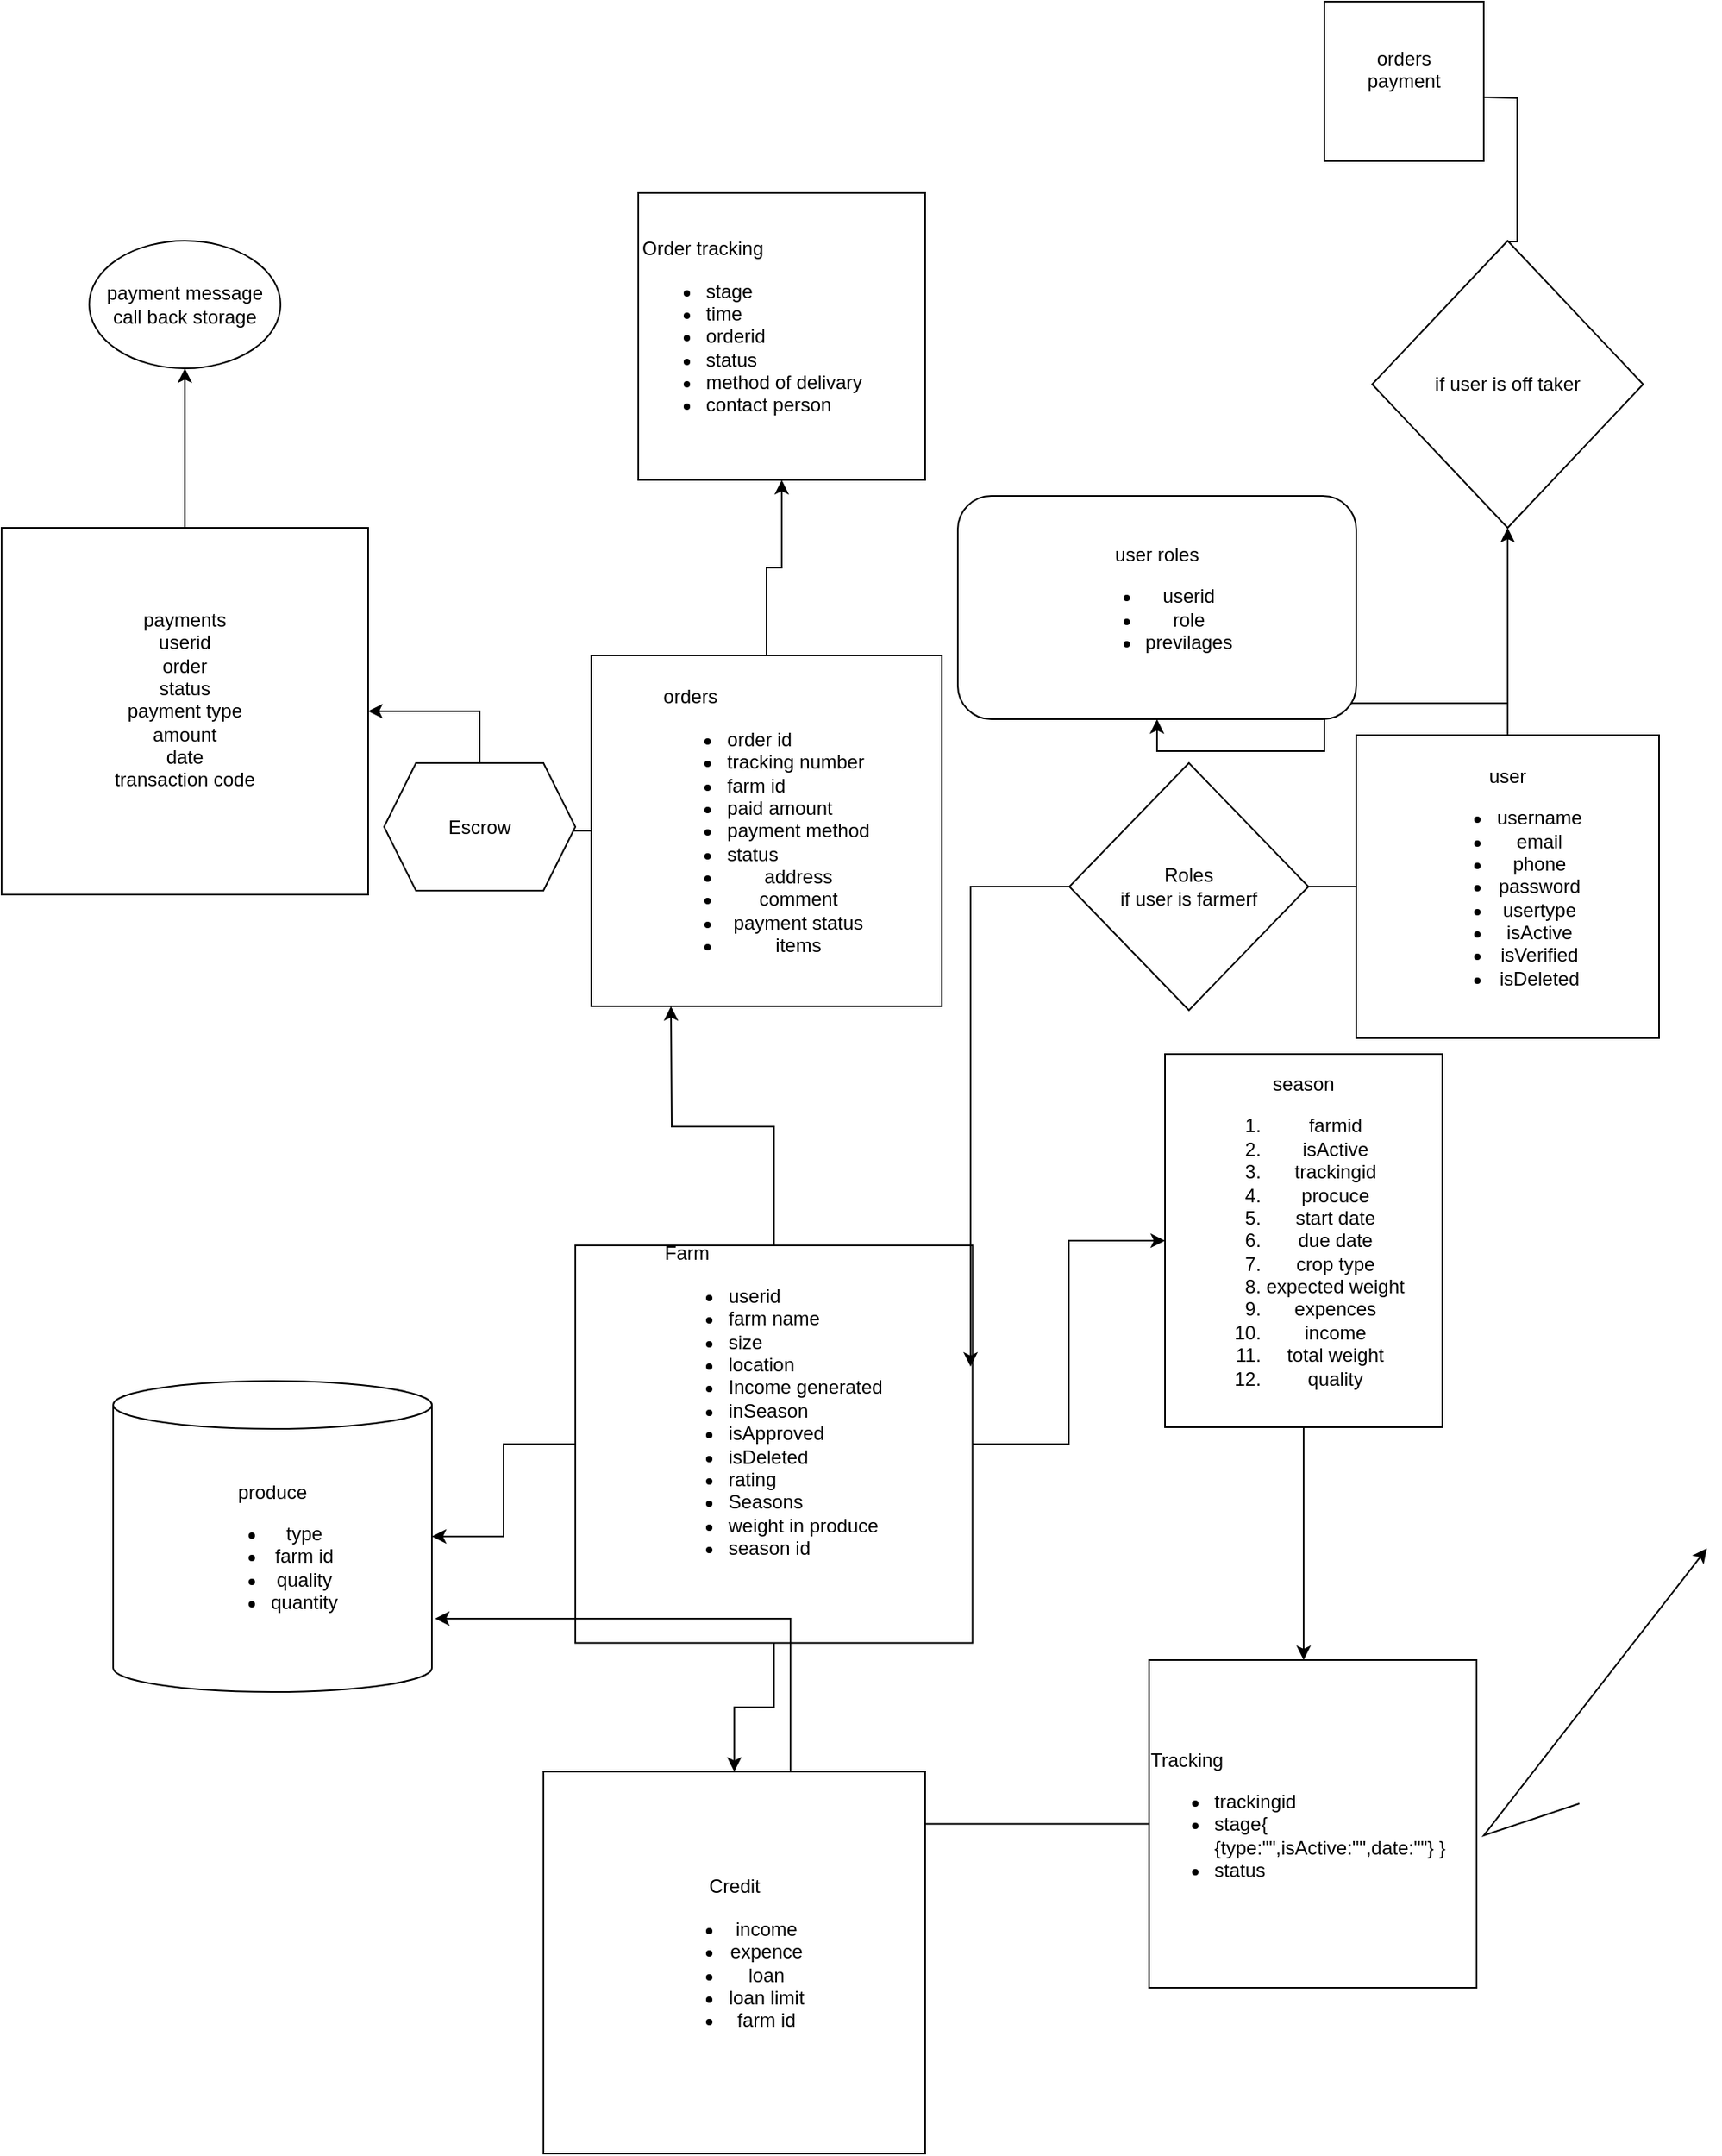 <mxfile version="21.6.9" type="github">
  <diagram name="Page-1" id="2YBvvXClWsGukQMizWep">
    <mxGraphModel dx="2044" dy="1864" grid="1" gridSize="10" guides="1" tooltips="1" connect="1" arrows="1" fold="1" page="1" pageScale="1" pageWidth="850" pageHeight="1100" math="0" shadow="0">
      <root>
        <mxCell id="0" />
        <mxCell id="1" parent="0" />
        <mxCell id="WEFvCsSaVA6V6na2K4AB-4" value="" style="edgeStyle=orthogonalEdgeStyle;rounded=0;orthogonalLoop=1;jettySize=auto;html=1;" edge="1" parent="1" source="WEFvCsSaVA6V6na2K4AB-2" target="WEFvCsSaVA6V6na2K4AB-3">
          <mxGeometry relative="1" as="geometry" />
        </mxCell>
        <mxCell id="WEFvCsSaVA6V6na2K4AB-13" style="edgeStyle=orthogonalEdgeStyle;rounded=0;orthogonalLoop=1;jettySize=auto;html=1;" edge="1" parent="1" source="WEFvCsSaVA6V6na2K4AB-2" target="WEFvCsSaVA6V6na2K4AB-14">
          <mxGeometry relative="1" as="geometry">
            <mxPoint x="129.5" y="460" as="targetPoint" />
          </mxGeometry>
        </mxCell>
        <mxCell id="WEFvCsSaVA6V6na2K4AB-21" style="edgeStyle=orthogonalEdgeStyle;rounded=0;orthogonalLoop=1;jettySize=auto;html=1;" edge="1" parent="1" source="WEFvCsSaVA6V6na2K4AB-2">
          <mxGeometry relative="1" as="geometry">
            <mxPoint x="90" y="160" as="targetPoint" />
          </mxGeometry>
        </mxCell>
        <mxCell id="WEFvCsSaVA6V6na2K4AB-25" style="edgeStyle=orthogonalEdgeStyle;rounded=0;orthogonalLoop=1;jettySize=auto;html=1;exitX=0;exitY=0.5;exitDx=0;exitDy=0;" edge="1" parent="1" source="WEFvCsSaVA6V6na2K4AB-2" target="WEFvCsSaVA6V6na2K4AB-26">
          <mxGeometry relative="1" as="geometry">
            <mxPoint x="-90" y="435" as="targetPoint" />
          </mxGeometry>
        </mxCell>
        <mxCell id="WEFvCsSaVA6V6na2K4AB-2" value="&lt;div align=&quot;left&quot;&gt;Farm&lt;/div&gt;&lt;ul&gt;&lt;li align=&quot;left&quot;&gt;userid&lt;/li&gt;&lt;li align=&quot;left&quot;&gt;farm name&lt;/li&gt;&lt;li align=&quot;left&quot;&gt;size&lt;/li&gt;&lt;li align=&quot;left&quot;&gt;location&lt;/li&gt;&lt;li align=&quot;left&quot;&gt;Income generated&lt;/li&gt;&lt;li align=&quot;left&quot;&gt;inSeason&lt;/li&gt;&lt;li align=&quot;left&quot;&gt;isApproved&lt;/li&gt;&lt;li align=&quot;left&quot;&gt;isDeleted&lt;/li&gt;&lt;li align=&quot;left&quot;&gt;rating&lt;/li&gt;&lt;li align=&quot;left&quot;&gt;Seasons&lt;/li&gt;&lt;li align=&quot;left&quot;&gt;weight in produce&lt;/li&gt;&lt;li align=&quot;left&quot;&gt;season id&lt;br&gt;&lt;/li&gt;&lt;/ul&gt;&lt;div align=&quot;left&quot;&gt;&lt;br&gt;&lt;/div&gt;&lt;div&gt;&lt;br&gt;&lt;/div&gt;&lt;div&gt;&lt;br&gt;&lt;/div&gt;" style="whiteSpace=wrap;html=1;aspect=fixed;" vertex="1" parent="1">
          <mxGeometry x="30" y="310" width="249.25" height="249.25" as="geometry" />
        </mxCell>
        <mxCell id="WEFvCsSaVA6V6na2K4AB-8" style="edgeStyle=orthogonalEdgeStyle;rounded=0;orthogonalLoop=1;jettySize=auto;html=1;" edge="1" parent="1" source="WEFvCsSaVA6V6na2K4AB-3">
          <mxGeometry relative="1" as="geometry">
            <mxPoint x="487" y="570" as="targetPoint" />
          </mxGeometry>
        </mxCell>
        <mxCell id="WEFvCsSaVA6V6na2K4AB-3" value="&lt;div&gt;season&lt;/div&gt;&lt;div&gt;&lt;ol&gt;&lt;li&gt;farmid&lt;/li&gt;&lt;li&gt;isActive&lt;/li&gt;&lt;li&gt;trackingid&lt;/li&gt;&lt;li&gt;procuce&lt;/li&gt;&lt;li&gt;start date&lt;/li&gt;&lt;li&gt;due date&lt;/li&gt;&lt;li&gt;crop type&lt;/li&gt;&lt;li&gt;expected weight&lt;/li&gt;&lt;li&gt;expences&lt;/li&gt;&lt;li&gt;income&lt;/li&gt;&lt;li&gt;total weight&lt;/li&gt;&lt;li&gt;quality&lt;br&gt;&lt;/li&gt;&lt;/ol&gt;&lt;/div&gt;" style="whiteSpace=wrap;html=1;" vertex="1" parent="1">
          <mxGeometry x="400" y="190" width="174" height="234" as="geometry" />
        </mxCell>
        <mxCell id="WEFvCsSaVA6V6na2K4AB-28" style="edgeStyle=orthogonalEdgeStyle;rounded=0;orthogonalLoop=1;jettySize=auto;html=1;entryX=1.01;entryY=0.764;entryDx=0;entryDy=0;entryPerimeter=0;" edge="1" parent="1" source="WEFvCsSaVA6V6na2K4AB-9" target="WEFvCsSaVA6V6na2K4AB-26">
          <mxGeometry relative="1" as="geometry" />
        </mxCell>
        <mxCell id="WEFvCsSaVA6V6na2K4AB-9" value="&lt;div align=&quot;left&quot;&gt;Tracking&lt;/div&gt;&lt;div align=&quot;left&quot;&gt;&lt;ul&gt;&lt;li&gt;trackingid&lt;/li&gt;&lt;li&gt;stage{ {type:&quot;&quot;,isActive:&quot;&quot;,date:&quot;&quot;} }&lt;/li&gt;&lt;li&gt;status&lt;/li&gt;&lt;/ul&gt;&lt;/div&gt;" style="whiteSpace=wrap;html=1;aspect=fixed;" vertex="1" parent="1">
          <mxGeometry x="390" y="570" width="205.5" height="205.5" as="geometry" />
        </mxCell>
        <mxCell id="WEFvCsSaVA6V6na2K4AB-10" value="" style="edgeStyle=none;orthogonalLoop=1;jettySize=auto;html=1;rounded=0;" edge="1" parent="1">
          <mxGeometry width="100" relative="1" as="geometry">
            <mxPoint x="660" y="660" as="sourcePoint" />
            <mxPoint x="740" y="500" as="targetPoint" />
            <Array as="points">
              <mxPoint x="600" y="680" />
            </Array>
          </mxGeometry>
        </mxCell>
        <mxCell id="WEFvCsSaVA6V6na2K4AB-14" value="&lt;div&gt;Credit&lt;/div&gt;&lt;div&gt;&lt;ul&gt;&lt;li&gt;income&lt;/li&gt;&lt;li&gt;expence&lt;/li&gt;&lt;li&gt;loan&lt;/li&gt;&lt;li&gt;loan limit&lt;/li&gt;&lt;li&gt;farm id&lt;/li&gt;&lt;/ul&gt;&lt;/div&gt;" style="whiteSpace=wrap;html=1;aspect=fixed;" vertex="1" parent="1">
          <mxGeometry x="10" y="640" width="239.5" height="239.5" as="geometry" />
        </mxCell>
        <mxCell id="WEFvCsSaVA6V6na2K4AB-18" style="edgeStyle=orthogonalEdgeStyle;rounded=0;orthogonalLoop=1;jettySize=auto;html=1;exitX=0;exitY=0.5;exitDx=0;exitDy=0;entryX=0.995;entryY=0.305;entryDx=0;entryDy=0;entryPerimeter=0;" edge="1" parent="1" source="WEFvCsSaVA6V6na2K4AB-15" target="WEFvCsSaVA6V6na2K4AB-2">
          <mxGeometry relative="1" as="geometry" />
        </mxCell>
        <mxCell id="WEFvCsSaVA6V6na2K4AB-31" style="edgeStyle=orthogonalEdgeStyle;rounded=0;orthogonalLoop=1;jettySize=auto;html=1;" edge="1" parent="1" source="WEFvCsSaVA6V6na2K4AB-15">
          <mxGeometry relative="1" as="geometry">
            <mxPoint x="615" y="-140" as="targetPoint" />
          </mxGeometry>
        </mxCell>
        <mxCell id="WEFvCsSaVA6V6na2K4AB-34" style="edgeStyle=orthogonalEdgeStyle;rounded=0;orthogonalLoop=1;jettySize=auto;html=1;" edge="1" parent="1" source="WEFvCsSaVA6V6na2K4AB-15" target="WEFvCsSaVA6V6na2K4AB-35">
          <mxGeometry relative="1" as="geometry">
            <mxPoint x="500" y="-130" as="targetPoint" />
          </mxGeometry>
        </mxCell>
        <mxCell id="WEFvCsSaVA6V6na2K4AB-15" value="&lt;div&gt;user&lt;/div&gt;&lt;div&gt;&lt;ul&gt;&lt;li&gt;username&lt;/li&gt;&lt;li&gt;email&lt;/li&gt;&lt;li&gt;phone&lt;/li&gt;&lt;li&gt;password&lt;/li&gt;&lt;li&gt;usertype&lt;br&gt;&lt;/li&gt;&lt;li&gt;isActive&lt;/li&gt;&lt;li&gt;isVerified&lt;/li&gt;&lt;li&gt;isDeleted&lt;br&gt;&lt;/li&gt;&lt;/ul&gt;&lt;/div&gt;" style="whiteSpace=wrap;html=1;aspect=fixed;" vertex="1" parent="1">
          <mxGeometry x="520" y="-10" width="190" height="190" as="geometry" />
        </mxCell>
        <mxCell id="WEFvCsSaVA6V6na2K4AB-23" style="edgeStyle=orthogonalEdgeStyle;rounded=0;orthogonalLoop=1;jettySize=auto;html=1;" edge="1" parent="1" source="WEFvCsSaVA6V6na2K4AB-22" target="WEFvCsSaVA6V6na2K4AB-24">
          <mxGeometry relative="1" as="geometry">
            <mxPoint x="150" y="-200" as="targetPoint" />
          </mxGeometry>
        </mxCell>
        <mxCell id="WEFvCsSaVA6V6na2K4AB-29" style="edgeStyle=orthogonalEdgeStyle;rounded=0;orthogonalLoop=1;jettySize=auto;html=1;exitX=0;exitY=0.5;exitDx=0;exitDy=0;" edge="1" parent="1" source="WEFvCsSaVA6V6na2K4AB-22" target="WEFvCsSaVA6V6na2K4AB-30">
          <mxGeometry relative="1" as="geometry">
            <mxPoint x="-140" y="50" as="targetPoint" />
          </mxGeometry>
        </mxCell>
        <mxCell id="WEFvCsSaVA6V6na2K4AB-22" value="&lt;div align=&quot;left&quot;&gt;orders&lt;/div&gt;&lt;div&gt;&lt;ul&gt;&lt;li&gt;&lt;div align=&quot;left&quot;&gt;order id&lt;/div&gt;&lt;/li&gt;&lt;li&gt;&lt;div align=&quot;left&quot;&gt;tracking number&lt;/div&gt;&lt;/li&gt;&lt;li&gt;&lt;div align=&quot;left&quot;&gt;farm id&lt;/div&gt;&lt;/li&gt;&lt;li&gt;&lt;div align=&quot;left&quot;&gt;paid amount&lt;/div&gt;&lt;/li&gt;&lt;li&gt;&lt;div align=&quot;left&quot;&gt;payment method &lt;br&gt;&lt;/div&gt;&lt;/li&gt;&lt;li&gt;&lt;div align=&quot;left&quot;&gt;status&lt;/div&gt;&lt;/li&gt;&lt;li&gt;address&lt;/li&gt;&lt;li&gt;comment&lt;/li&gt;&lt;li&gt;payment status&lt;/li&gt;&lt;li&gt;items&lt;br&gt;&lt;/li&gt;&lt;/ul&gt;&lt;/div&gt;" style="whiteSpace=wrap;html=1;aspect=fixed;" vertex="1" parent="1">
          <mxGeometry x="40" y="-60" width="220" height="220" as="geometry" />
        </mxCell>
        <mxCell id="WEFvCsSaVA6V6na2K4AB-24" value="&lt;div&gt;Order tracking&lt;/div&gt;&lt;div&gt;&lt;ul&gt;&lt;li&gt;stage&lt;/li&gt;&lt;li&gt;time&lt;/li&gt;&lt;li&gt;orderid&lt;/li&gt;&lt;li&gt;status&lt;/li&gt;&lt;li&gt;method of delivary&lt;/li&gt;&lt;li&gt;contact person&lt;/li&gt;&lt;/ul&gt;&lt;/div&gt;" style="whiteSpace=wrap;html=1;aspect=fixed;align=left;" vertex="1" parent="1">
          <mxGeometry x="69.5" y="-350" width="180" height="180" as="geometry" />
        </mxCell>
        <mxCell id="WEFvCsSaVA6V6na2K4AB-26" value="&lt;div&gt;produce&lt;/div&gt;&lt;div&gt;&lt;ul&gt;&lt;li&gt;type&lt;/li&gt;&lt;li&gt;farm id&lt;/li&gt;&lt;li&gt;quality &lt;br&gt;&lt;/li&gt;&lt;li&gt;quantity&lt;/li&gt;&lt;/ul&gt;&lt;/div&gt;" style="shape=cylinder3;whiteSpace=wrap;html=1;boundedLbl=1;backgroundOutline=1;size=15;" vertex="1" parent="1">
          <mxGeometry x="-260" y="395" width="200" height="195" as="geometry" />
        </mxCell>
        <mxCell id="WEFvCsSaVA6V6na2K4AB-36" style="edgeStyle=orthogonalEdgeStyle;rounded=0;orthogonalLoop=1;jettySize=auto;html=1;" edge="1" parent="1" source="WEFvCsSaVA6V6na2K4AB-30" target="WEFvCsSaVA6V6na2K4AB-37">
          <mxGeometry relative="1" as="geometry">
            <mxPoint x="-215" y="-280" as="targetPoint" />
          </mxGeometry>
        </mxCell>
        <mxCell id="WEFvCsSaVA6V6na2K4AB-30" value="&lt;div&gt;payments&lt;/div&gt;&lt;div&gt;userid&lt;/div&gt;&lt;div&gt;order&lt;/div&gt;&lt;div&gt;status&lt;/div&gt;&lt;div&gt;payment type&lt;/div&gt;&lt;div&gt;amount &lt;br&gt;&lt;/div&gt;&lt;div&gt;date&lt;/div&gt;&lt;div&gt;transaction code &lt;br&gt;&lt;/div&gt;&lt;div&gt;&lt;br&gt;&lt;/div&gt;" style="whiteSpace=wrap;html=1;aspect=fixed;" vertex="1" parent="1">
          <mxGeometry x="-330" y="-140" width="230" height="230" as="geometry" />
        </mxCell>
        <mxCell id="WEFvCsSaVA6V6na2K4AB-33" value="&lt;div&gt;Roles&lt;/div&gt;&lt;div&gt;if user is farmerf&lt;br&gt;&lt;/div&gt;" style="rhombus;whiteSpace=wrap;html=1;" vertex="1" parent="1">
          <mxGeometry x="340" y="7.5" width="150" height="155" as="geometry" />
        </mxCell>
        <mxCell id="WEFvCsSaVA6V6na2K4AB-35" value="&lt;div&gt;user roles&lt;/div&gt;&lt;div&gt;&lt;ul&gt;&lt;li&gt;userid&lt;/li&gt;&lt;li&gt;role&lt;/li&gt;&lt;li&gt;previlages&lt;/li&gt;&lt;/ul&gt;&lt;/div&gt;" style="rounded=1;whiteSpace=wrap;html=1;" vertex="1" parent="1">
          <mxGeometry x="270" y="-160" width="250" height="140" as="geometry" />
        </mxCell>
        <mxCell id="WEFvCsSaVA6V6na2K4AB-37" value="payment message call back storage" style="ellipse;whiteSpace=wrap;html=1;" vertex="1" parent="1">
          <mxGeometry x="-275" y="-320" width="120" height="80" as="geometry" />
        </mxCell>
        <mxCell id="WEFvCsSaVA6V6na2K4AB-38" value="Escrow" style="shape=hexagon;perimeter=hexagonPerimeter2;whiteSpace=wrap;html=1;fixedSize=1;" vertex="1" parent="1">
          <mxGeometry x="-90" y="7.5" width="120" height="80" as="geometry" />
        </mxCell>
        <mxCell id="WEFvCsSaVA6V6na2K4AB-42" style="edgeStyle=orthogonalEdgeStyle;rounded=0;orthogonalLoop=1;jettySize=auto;html=1;" edge="1" parent="1">
          <mxGeometry relative="1" as="geometry">
            <mxPoint x="615" y="-230" as="targetPoint" />
            <mxPoint x="600" y="-410" as="sourcePoint" />
          </mxGeometry>
        </mxCell>
        <mxCell id="WEFvCsSaVA6V6na2K4AB-41" value="if user is off taker" style="rhombus;whiteSpace=wrap;html=1;" vertex="1" parent="1">
          <mxGeometry x="530" y="-320" width="170" height="180" as="geometry" />
        </mxCell>
        <mxCell id="WEFvCsSaVA6V6na2K4AB-43" value="&lt;div&gt;orders&lt;/div&gt;&lt;div&gt;payment&lt;/div&gt;&lt;div&gt;&lt;br&gt;&lt;/div&gt;" style="whiteSpace=wrap;html=1;aspect=fixed;" vertex="1" parent="1">
          <mxGeometry x="500" y="-470" width="100" height="100" as="geometry" />
        </mxCell>
      </root>
    </mxGraphModel>
  </diagram>
</mxfile>
